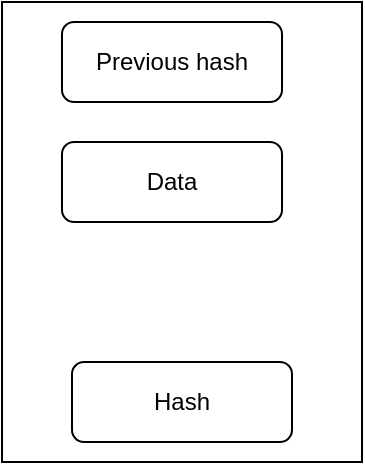 <mxfile version="13.1.1" type="github">
  <diagram id="6S549oayQgu0W3BweA8-" name="Page-1">
    <mxGraphModel dx="1038" dy="580" grid="1" gridSize="10" guides="1" tooltips="1" connect="1" arrows="1" fold="1" page="1" pageScale="1" pageWidth="827" pageHeight="1169" math="0" shadow="0">
      <root>
        <mxCell id="0" />
        <mxCell id="1" parent="0" />
        <mxCell id="LsYdlpTca8UGjEfv1lKb-1" value="" style="rounded=0;whiteSpace=wrap;html=1;" vertex="1" parent="1">
          <mxGeometry x="270" y="130" width="180" height="230" as="geometry" />
        </mxCell>
        <mxCell id="LsYdlpTca8UGjEfv1lKb-5" value="Previous hash" style="rounded=1;whiteSpace=wrap;html=1;" vertex="1" parent="1">
          <mxGeometry x="300" y="140" width="110" height="40" as="geometry" />
        </mxCell>
        <mxCell id="LsYdlpTca8UGjEfv1lKb-6" value="Data" style="rounded=1;whiteSpace=wrap;html=1;" vertex="1" parent="1">
          <mxGeometry x="300" y="200" width="110" height="40" as="geometry" />
        </mxCell>
        <mxCell id="LsYdlpTca8UGjEfv1lKb-7" value="Hash" style="rounded=1;whiteSpace=wrap;html=1;" vertex="1" parent="1">
          <mxGeometry x="305" y="310" width="110" height="40" as="geometry" />
        </mxCell>
      </root>
    </mxGraphModel>
  </diagram>
</mxfile>
